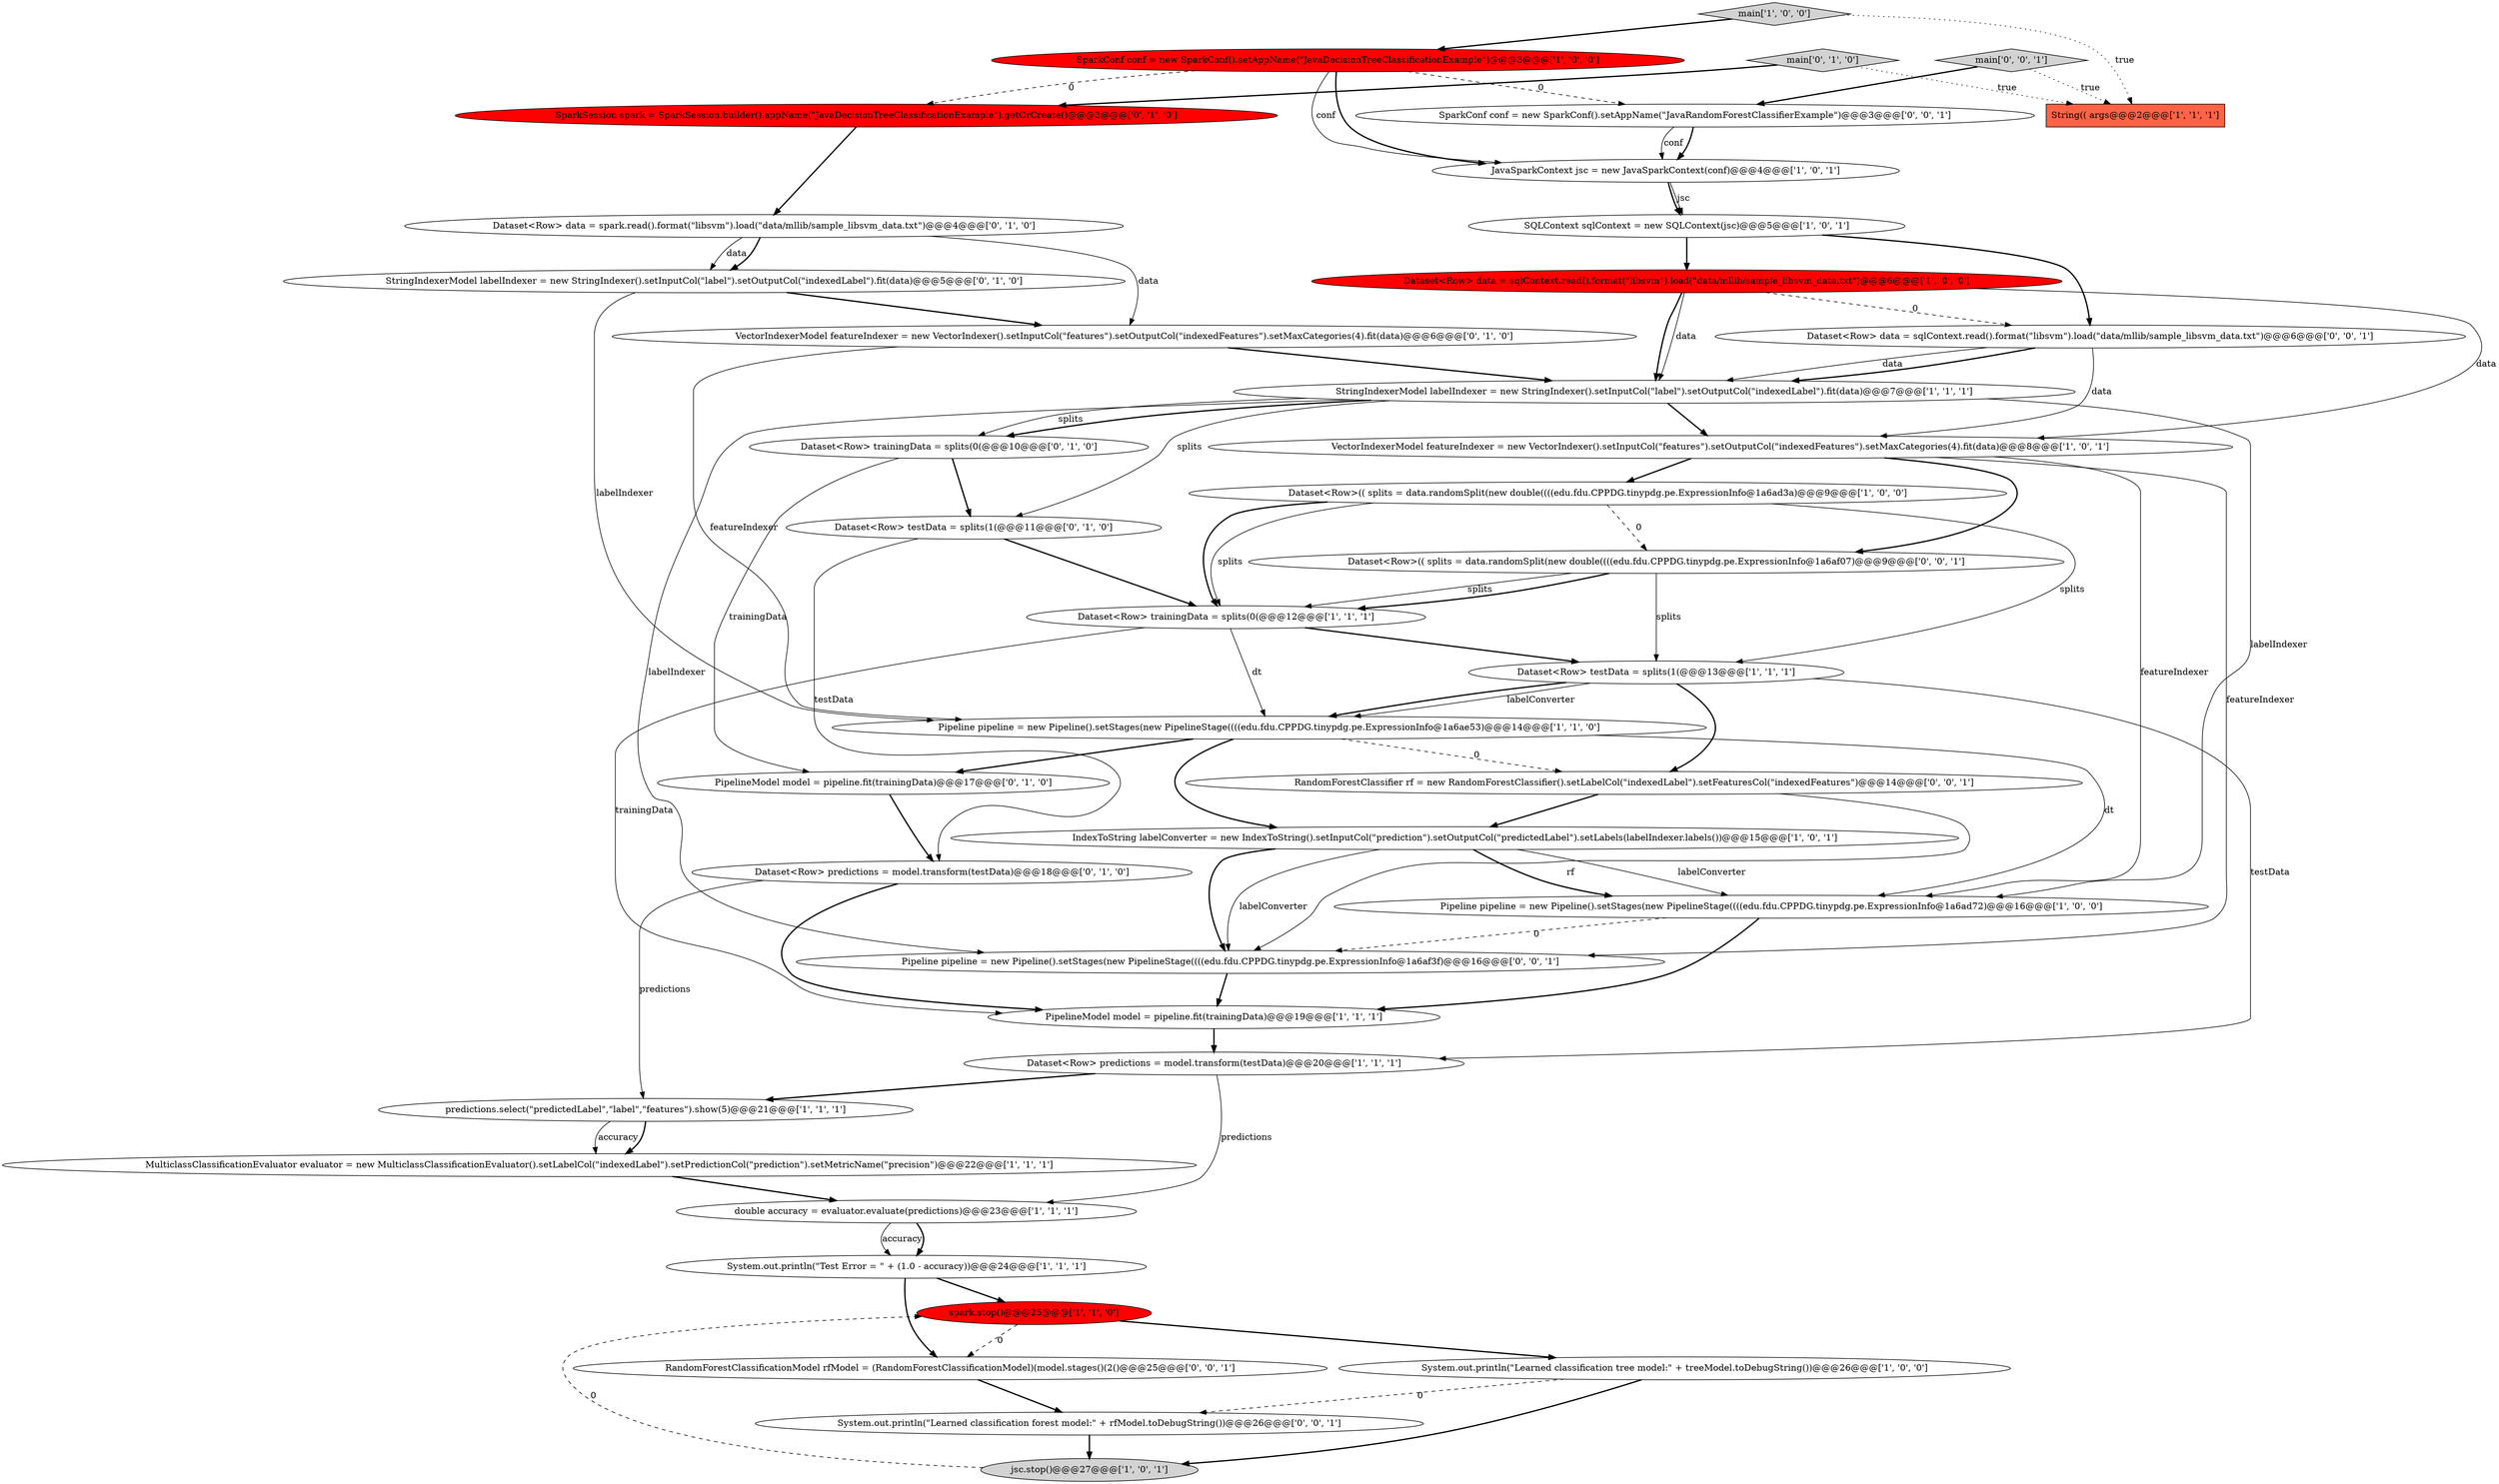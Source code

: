 digraph {
15 [style = filled, label = "SQLContext sqlContext = new SQLContext(jsc)@@@5@@@['1', '0', '1']", fillcolor = white, shape = ellipse image = "AAA0AAABBB1BBB"];
12 [style = filled, label = "StringIndexerModel labelIndexer = new StringIndexer().setInputCol(\"label\").setOutputCol(\"indexedLabel\").fit(data)@@@7@@@['1', '1', '1']", fillcolor = white, shape = ellipse image = "AAA0AAABBB1BBB"];
24 [style = filled, label = "Dataset<Row> testData = splits(1(@@@11@@@['0', '1', '0']", fillcolor = white, shape = ellipse image = "AAA0AAABBB2BBB"];
6 [style = filled, label = "Dataset<Row> data = sqlContext.read().format(\"libsvm\").load(\"data/mllib/sample_libsvm_data.txt\")@@@6@@@['1', '0', '0']", fillcolor = red, shape = ellipse image = "AAA1AAABBB1BBB"];
19 [style = filled, label = "JavaSparkContext jsc = new JavaSparkContext(conf)@@@4@@@['1', '0', '1']", fillcolor = white, shape = ellipse image = "AAA0AAABBB1BBB"];
2 [style = filled, label = "Pipeline pipeline = new Pipeline().setStages(new PipelineStage((((edu.fdu.CPPDG.tinypdg.pe.ExpressionInfo@1a6ae53)@@@14@@@['1', '1', '0']", fillcolor = white, shape = ellipse image = "AAA0AAABBB1BBB"];
33 [style = filled, label = "RandomForestClassifier rf = new RandomForestClassifier().setLabelCol(\"indexedLabel\").setFeaturesCol(\"indexedFeatures\")@@@14@@@['0', '0', '1']", fillcolor = white, shape = ellipse image = "AAA0AAABBB3BBB"];
5 [style = filled, label = "System.out.println(\"Learned classification tree model:\" + treeModel.toDebugString())@@@26@@@['1', '0', '0']", fillcolor = white, shape = ellipse image = "AAA0AAABBB1BBB"];
23 [style = filled, label = "Dataset<Row> data = spark.read().format(\"libsvm\").load(\"data/mllib/sample_libsvm_data.txt\")@@@4@@@['0', '1', '0']", fillcolor = white, shape = ellipse image = "AAA0AAABBB2BBB"];
8 [style = filled, label = "spark.stop()@@@25@@@['1', '1', '0']", fillcolor = red, shape = ellipse image = "AAA1AAABBB1BBB"];
9 [style = filled, label = "VectorIndexerModel featureIndexer = new VectorIndexer().setInputCol(\"features\").setOutputCol(\"indexedFeatures\").setMaxCategories(4).fit(data)@@@8@@@['1', '0', '1']", fillcolor = white, shape = ellipse image = "AAA0AAABBB1BBB"];
21 [style = filled, label = "Dataset<Row>(( splits = data.randomSplit(new double((((edu.fdu.CPPDG.tinypdg.pe.ExpressionInfo@1a6ad3a)@@@9@@@['1', '0', '0']", fillcolor = white, shape = ellipse image = "AAA0AAABBB1BBB"];
38 [style = filled, label = "System.out.println(\"Learned classification forest model:\" + rfModel.toDebugString())@@@26@@@['0', '0', '1']", fillcolor = white, shape = ellipse image = "AAA0AAABBB3BBB"];
1 [style = filled, label = "MulticlassClassificationEvaluator evaluator = new MulticlassClassificationEvaluator().setLabelCol(\"indexedLabel\").setPredictionCol(\"prediction\").setMetricName(\"precision\")@@@22@@@['1', '1', '1']", fillcolor = white, shape = ellipse image = "AAA0AAABBB1BBB"];
22 [style = filled, label = "main['1', '0', '0']", fillcolor = lightgray, shape = diamond image = "AAA0AAABBB1BBB"];
3 [style = filled, label = "Pipeline pipeline = new Pipeline().setStages(new PipelineStage((((edu.fdu.CPPDG.tinypdg.pe.ExpressionInfo@1a6ad72)@@@16@@@['1', '0', '0']", fillcolor = white, shape = ellipse image = "AAA0AAABBB1BBB"];
26 [style = filled, label = "PipelineModel model = pipeline.fit(trainingData)@@@17@@@['0', '1', '0']", fillcolor = white, shape = ellipse image = "AAA0AAABBB2BBB"];
34 [style = filled, label = "SparkConf conf = new SparkConf().setAppName(\"JavaRandomForestClassifierExample\")@@@3@@@['0', '0', '1']", fillcolor = white, shape = ellipse image = "AAA0AAABBB3BBB"];
4 [style = filled, label = "SparkConf conf = new SparkConf().setAppName(\"JavaDecisionTreeClassificationExample\")@@@3@@@['1', '0', '0']", fillcolor = red, shape = ellipse image = "AAA1AAABBB1BBB"];
25 [style = filled, label = "Dataset<Row> predictions = model.transform(testData)@@@18@@@['0', '1', '0']", fillcolor = white, shape = ellipse image = "AAA0AAABBB2BBB"];
31 [style = filled, label = "StringIndexerModel labelIndexer = new StringIndexer().setInputCol(\"label\").setOutputCol(\"indexedLabel\").fit(data)@@@5@@@['0', '1', '0']", fillcolor = white, shape = ellipse image = "AAA0AAABBB2BBB"];
35 [style = filled, label = "RandomForestClassificationModel rfModel = (RandomForestClassificationModel)(model.stages()(2()@@@25@@@['0', '0', '1']", fillcolor = white, shape = ellipse image = "AAA0AAABBB3BBB"];
30 [style = filled, label = "main['0', '1', '0']", fillcolor = lightgray, shape = diamond image = "AAA0AAABBB2BBB"];
0 [style = filled, label = "predictions.select(\"predictedLabel\",\"label\",\"features\").show(5)@@@21@@@['1', '1', '1']", fillcolor = white, shape = ellipse image = "AAA0AAABBB1BBB"];
20 [style = filled, label = "Dataset<Row> predictions = model.transform(testData)@@@20@@@['1', '1', '1']", fillcolor = white, shape = ellipse image = "AAA0AAABBB1BBB"];
29 [style = filled, label = "SparkSession spark = SparkSession.builder().appName(\"JavaDecisionTreeClassificationExample\").getOrCreate()@@@3@@@['0', '1', '0']", fillcolor = red, shape = ellipse image = "AAA1AAABBB2BBB"];
13 [style = filled, label = "String(( args@@@2@@@['1', '1', '1']", fillcolor = tomato, shape = box image = "AAA0AAABBB1BBB"];
18 [style = filled, label = "double accuracy = evaluator.evaluate(predictions)@@@23@@@['1', '1', '1']", fillcolor = white, shape = ellipse image = "AAA0AAABBB1BBB"];
14 [style = filled, label = "Dataset<Row> trainingData = splits(0(@@@12@@@['1', '1', '1']", fillcolor = white, shape = ellipse image = "AAA0AAABBB1BBB"];
39 [style = filled, label = "main['0', '0', '1']", fillcolor = lightgray, shape = diamond image = "AAA0AAABBB3BBB"];
27 [style = filled, label = "Dataset<Row> trainingData = splits(0(@@@10@@@['0', '1', '0']", fillcolor = white, shape = ellipse image = "AAA0AAABBB2BBB"];
16 [style = filled, label = "PipelineModel model = pipeline.fit(trainingData)@@@19@@@['1', '1', '1']", fillcolor = white, shape = ellipse image = "AAA0AAABBB1BBB"];
7 [style = filled, label = "IndexToString labelConverter = new IndexToString().setInputCol(\"prediction\").setOutputCol(\"predictedLabel\").setLabels(labelIndexer.labels())@@@15@@@['1', '0', '1']", fillcolor = white, shape = ellipse image = "AAA0AAABBB1BBB"];
32 [style = filled, label = "Dataset<Row>(( splits = data.randomSplit(new double((((edu.fdu.CPPDG.tinypdg.pe.ExpressionInfo@1a6af07)@@@9@@@['0', '0', '1']", fillcolor = white, shape = ellipse image = "AAA0AAABBB3BBB"];
11 [style = filled, label = "jsc.stop()@@@27@@@['1', '0', '1']", fillcolor = lightgray, shape = ellipse image = "AAA0AAABBB1BBB"];
37 [style = filled, label = "Dataset<Row> data = sqlContext.read().format(\"libsvm\").load(\"data/mllib/sample_libsvm_data.txt\")@@@6@@@['0', '0', '1']", fillcolor = white, shape = ellipse image = "AAA0AAABBB3BBB"];
28 [style = filled, label = "VectorIndexerModel featureIndexer = new VectorIndexer().setInputCol(\"features\").setOutputCol(\"indexedFeatures\").setMaxCategories(4).fit(data)@@@6@@@['0', '1', '0']", fillcolor = white, shape = ellipse image = "AAA0AAABBB2BBB"];
17 [style = filled, label = "Dataset<Row> testData = splits(1(@@@13@@@['1', '1', '1']", fillcolor = white, shape = ellipse image = "AAA0AAABBB1BBB"];
36 [style = filled, label = "Pipeline pipeline = new Pipeline().setStages(new PipelineStage((((edu.fdu.CPPDG.tinypdg.pe.ExpressionInfo@1a6af3f)@@@16@@@['0', '0', '1']", fillcolor = white, shape = ellipse image = "AAA0AAABBB3BBB"];
10 [style = filled, label = "System.out.println(\"Test Error = \" + (1.0 - accuracy))@@@24@@@['1', '1', '1']", fillcolor = white, shape = ellipse image = "AAA0AAABBB1BBB"];
2->26 [style = bold, label=""];
23->31 [style = solid, label="data"];
20->0 [style = bold, label=""];
8->35 [style = dashed, label="0"];
10->35 [style = bold, label=""];
37->9 [style = solid, label="data"];
14->17 [style = bold, label=""];
3->16 [style = bold, label=""];
21->14 [style = solid, label="splits"];
12->9 [style = bold, label=""];
30->29 [style = bold, label=""];
22->4 [style = bold, label=""];
28->2 [style = solid, label="featureIndexer"];
6->12 [style = solid, label="data"];
6->9 [style = solid, label="data"];
10->8 [style = bold, label=""];
14->2 [style = solid, label="dt"];
9->21 [style = bold, label=""];
12->36 [style = solid, label="labelIndexer"];
32->14 [style = solid, label="splits"];
35->38 [style = bold, label=""];
19->15 [style = bold, label=""];
19->15 [style = solid, label="jsc"];
33->7 [style = bold, label=""];
12->24 [style = solid, label="splits"];
9->36 [style = solid, label="featureIndexer"];
11->8 [style = dashed, label="0"];
34->19 [style = bold, label=""];
25->0 [style = solid, label="predictions"];
38->11 [style = bold, label=""];
3->36 [style = dashed, label="0"];
39->34 [style = bold, label=""];
18->10 [style = solid, label="accuracy"];
4->19 [style = bold, label=""];
9->32 [style = bold, label=""];
29->23 [style = bold, label=""];
6->37 [style = dashed, label="0"];
9->3 [style = solid, label="featureIndexer"];
21->32 [style = dashed, label="0"];
2->3 [style = solid, label="dt"];
17->2 [style = bold, label=""];
22->13 [style = dotted, label="true"];
4->34 [style = dashed, label="0"];
20->18 [style = solid, label="predictions"];
36->16 [style = bold, label=""];
17->20 [style = solid, label="testData"];
5->38 [style = dashed, label="0"];
5->11 [style = bold, label=""];
2->33 [style = dashed, label="0"];
31->28 [style = bold, label=""];
23->28 [style = solid, label="data"];
0->1 [style = solid, label="accuracy"];
16->20 [style = bold, label=""];
34->19 [style = solid, label="conf"];
23->31 [style = bold, label=""];
7->3 [style = solid, label="labelConverter"];
32->17 [style = solid, label="splits"];
31->2 [style = solid, label="labelIndexer"];
32->14 [style = bold, label=""];
28->12 [style = bold, label=""];
25->16 [style = bold, label=""];
27->26 [style = solid, label="trainingData"];
37->12 [style = bold, label=""];
37->12 [style = solid, label="data"];
30->13 [style = dotted, label="true"];
18->10 [style = bold, label=""];
17->2 [style = solid, label="labelConverter"];
0->1 [style = bold, label=""];
24->25 [style = solid, label="testData"];
39->13 [style = dotted, label="true"];
27->24 [style = bold, label=""];
15->37 [style = bold, label=""];
12->27 [style = bold, label=""];
7->36 [style = bold, label=""];
21->14 [style = bold, label=""];
6->12 [style = bold, label=""];
21->17 [style = solid, label="splits"];
26->25 [style = bold, label=""];
7->36 [style = solid, label="labelConverter"];
1->18 [style = bold, label=""];
15->6 [style = bold, label=""];
17->33 [style = bold, label=""];
7->3 [style = bold, label=""];
24->14 [style = bold, label=""];
12->27 [style = solid, label="splits"];
8->5 [style = bold, label=""];
4->19 [style = solid, label="conf"];
33->36 [style = solid, label="rf"];
12->3 [style = solid, label="labelIndexer"];
2->7 [style = bold, label=""];
4->29 [style = dashed, label="0"];
14->16 [style = solid, label="trainingData"];
}
